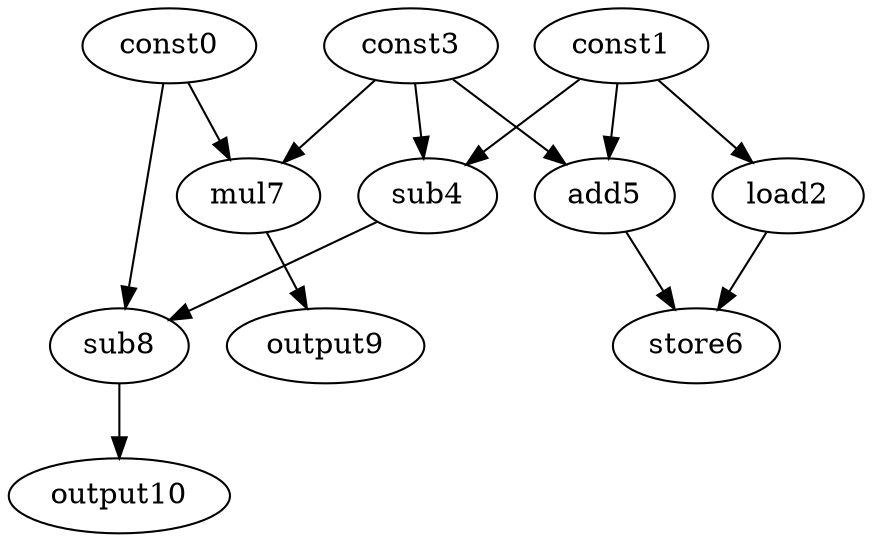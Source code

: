 digraph G { 
const0[opcode=const]; 
const1[opcode=const]; 
load2[opcode=load]; 
const3[opcode=const]; 
sub4[opcode=sub]; 
add5[opcode=add]; 
store6[opcode=store]; 
mul7[opcode=mul]; 
sub8[opcode=sub]; 
output9[opcode=output]; 
output10[opcode=output]; 
const1->load2[operand=0];
const1->sub4[operand=0];
const3->sub4[operand=1];
const1->add5[operand=0];
const3->add5[operand=1];
const0->mul7[operand=0];
const3->mul7[operand=1];
load2->store6[operand=0];
add5->store6[operand=1];
const0->sub8[operand=0];
sub4->sub8[operand=1];
mul7->output9[operand=0];
sub8->output10[operand=0];
}
